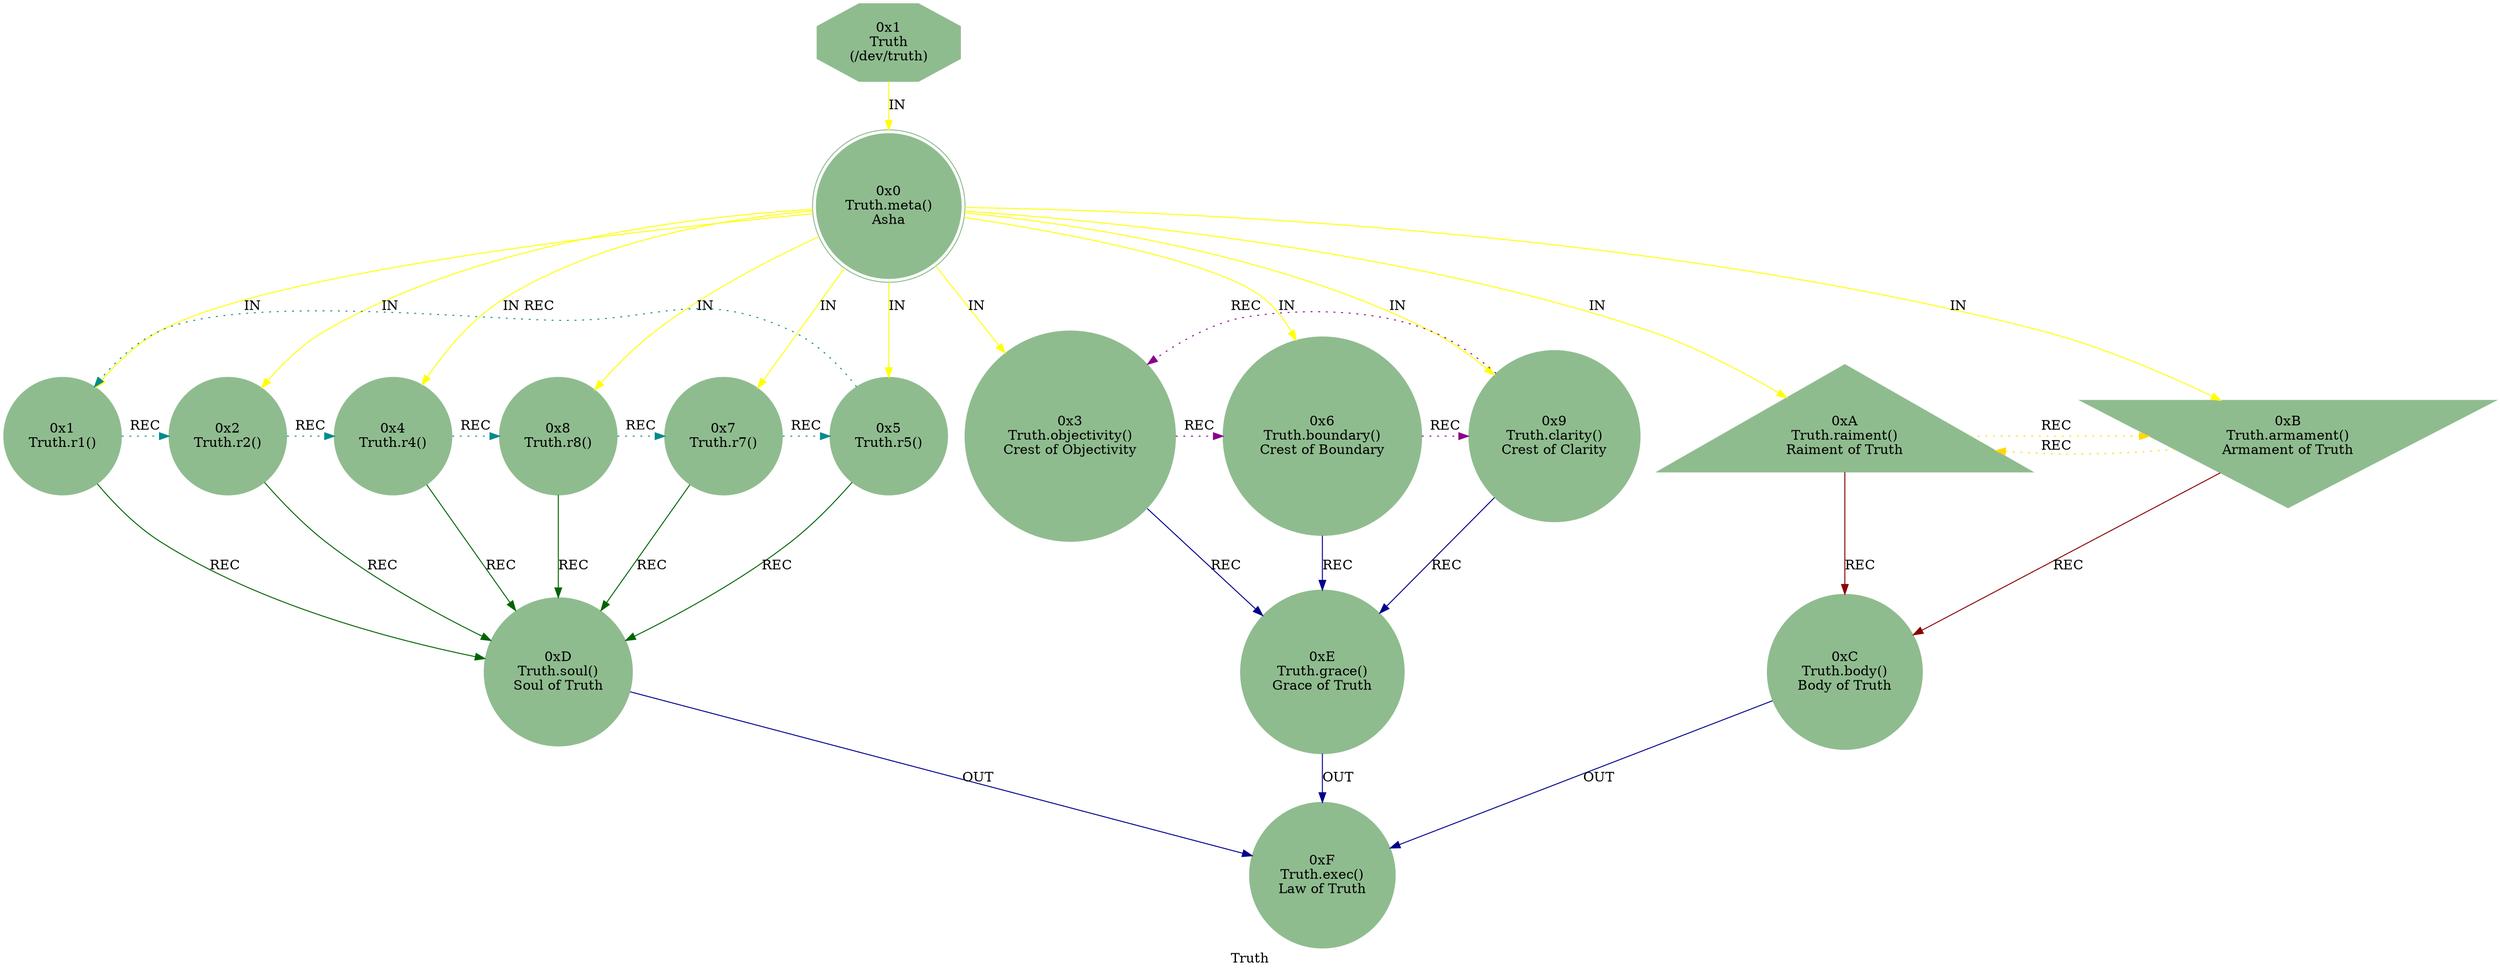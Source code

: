 strict digraph G {
    label = "Truth";
    style = filled;
    color = blue;
    comment = "";
    node [shape = polygon; sides = 8; style = filled; color = darkseagreen;];
    
    spark_1_mythos_t [label = "0x1\nTruth\n(/dev/truth)";];
    
    // r0::meta();r1,r2,r4,r8,r7,r5;r3,r6,r;ra::receive(),rb::send(),rc::dispatch(),rd::commit(),re::serve(),rf::exec()
    spark_0_truth_t [label = "0x0\nTruth.meta()\nAsha";shape = doublecircle;comment = "";];
    spark_1_truth_t [label = "0x1\nTruth.r1()\n";shape = circle;comment = "";];
    spark_2_truth_t [label = "0x2\nTruth.r2()\n";shape = circle;comment = "";];
    spark_4_truth_t [label = "0x4\nTruth.r4()\n";shape = circle;comment = "";];
    spark_8_truth_t [label = "0x8\nTruth.r8()\n";shape = circle;comment = "";];
    spark_7_truth_t [label = "0x7\nTruth.r7()\n";shape = circle;comment = "";];
    spark_5_truth_t [label = "0x5\nTruth.r5()\n";shape = circle;comment = "";];
    spark_3_truth_t [label = "0x3\nTruth.objectivity()\nCrest of Objectivity";shape = circle;comment = "";];
    spark_6_truth_t [label = "0x6\nTruth.boundary()\nCrest of Boundary";shape = circle;comment = "";];
    spark_9_truth_t [label = "0x9\nTruth.clarity()\nCrest of Clarity";shape = circle;comment = "";];
    spark_a_truth_t [label = "0xA\nTruth.raiment()\nRaiment of Truth";shape = triangle;comment = "";];
    spark_b_truth_t [label = "0xB\nTruth.armament()\nArmament of Truth";shape = invtriangle;comment = "";];
    spark_c_truth_t [label = "0xC\nTruth.body()\nBody of Truth";shape = circle;comment = "";];
    spark_d_truth_t [label = "0xD\nTruth.soul()\nSoul of Truth";shape = circle;comment = "";];
    spark_e_truth_t [label = "0xE\nTruth.grace()\nGrace of Truth";shape = circle;comment = "";];
    spark_f_truth_t [label = "0xF\nTruth.exec()\nLaw of Truth";shape = circle;comment = "";];
    
    // IN = Input
    // OUT = Output
    // REC = Recursion
    spark_1_mythos_t -> spark_0_truth_t -> {spark_a_truth_t spark_b_truth_t spark_1_truth_t spark_2_truth_t spark_3_truth_t spark_4_truth_t spark_5_truth_t spark_6_truth_t spark_7_truth_t spark_8_truth_t spark_9_truth_t} [label = "IN"; color = yellow; comment = "";];
    
    {spark_a_truth_t spark_b_truth_t} -> spark_c_truth_t [label = "REC"; color = darkred; comment = "";];
    {spark_1_truth_t spark_2_truth_t spark_4_truth_t spark_8_truth_t spark_7_truth_t spark_5_truth_t} -> spark_d_truth_t [label = "REC"; color = darkgreen; comment = "";];
    {spark_3_truth_t spark_6_truth_t spark_9_truth_t} -> spark_e_truth_t [label = "REC"; color = darkblue; comment = "";];
    
    spark_1_truth_t -> spark_2_truth_t -> spark_4_truth_t -> spark_8_truth_t -> spark_7_truth_t -> spark_5_truth_t -> spark_1_truth_t [label = "REC"; color = darkcyan; comment = ""; style = dotted; constraint = false;];
    spark_3_truth_t -> spark_6_truth_t -> spark_9_truth_t -> spark_3_truth_t [label = "REC"; color = darkmagenta; comment = ""; style = dotted; constraint = false;];
    spark_a_truth_t -> spark_b_truth_t -> spark_a_truth_t [label = "REC"; color = gold; comment = ""; style = dotted; constraint = false;];
    
    {spark_c_truth_t spark_d_truth_t spark_e_truth_t} -> spark_f_truth_t [label = "OUT"; color = darkblue; comment = "";];
}